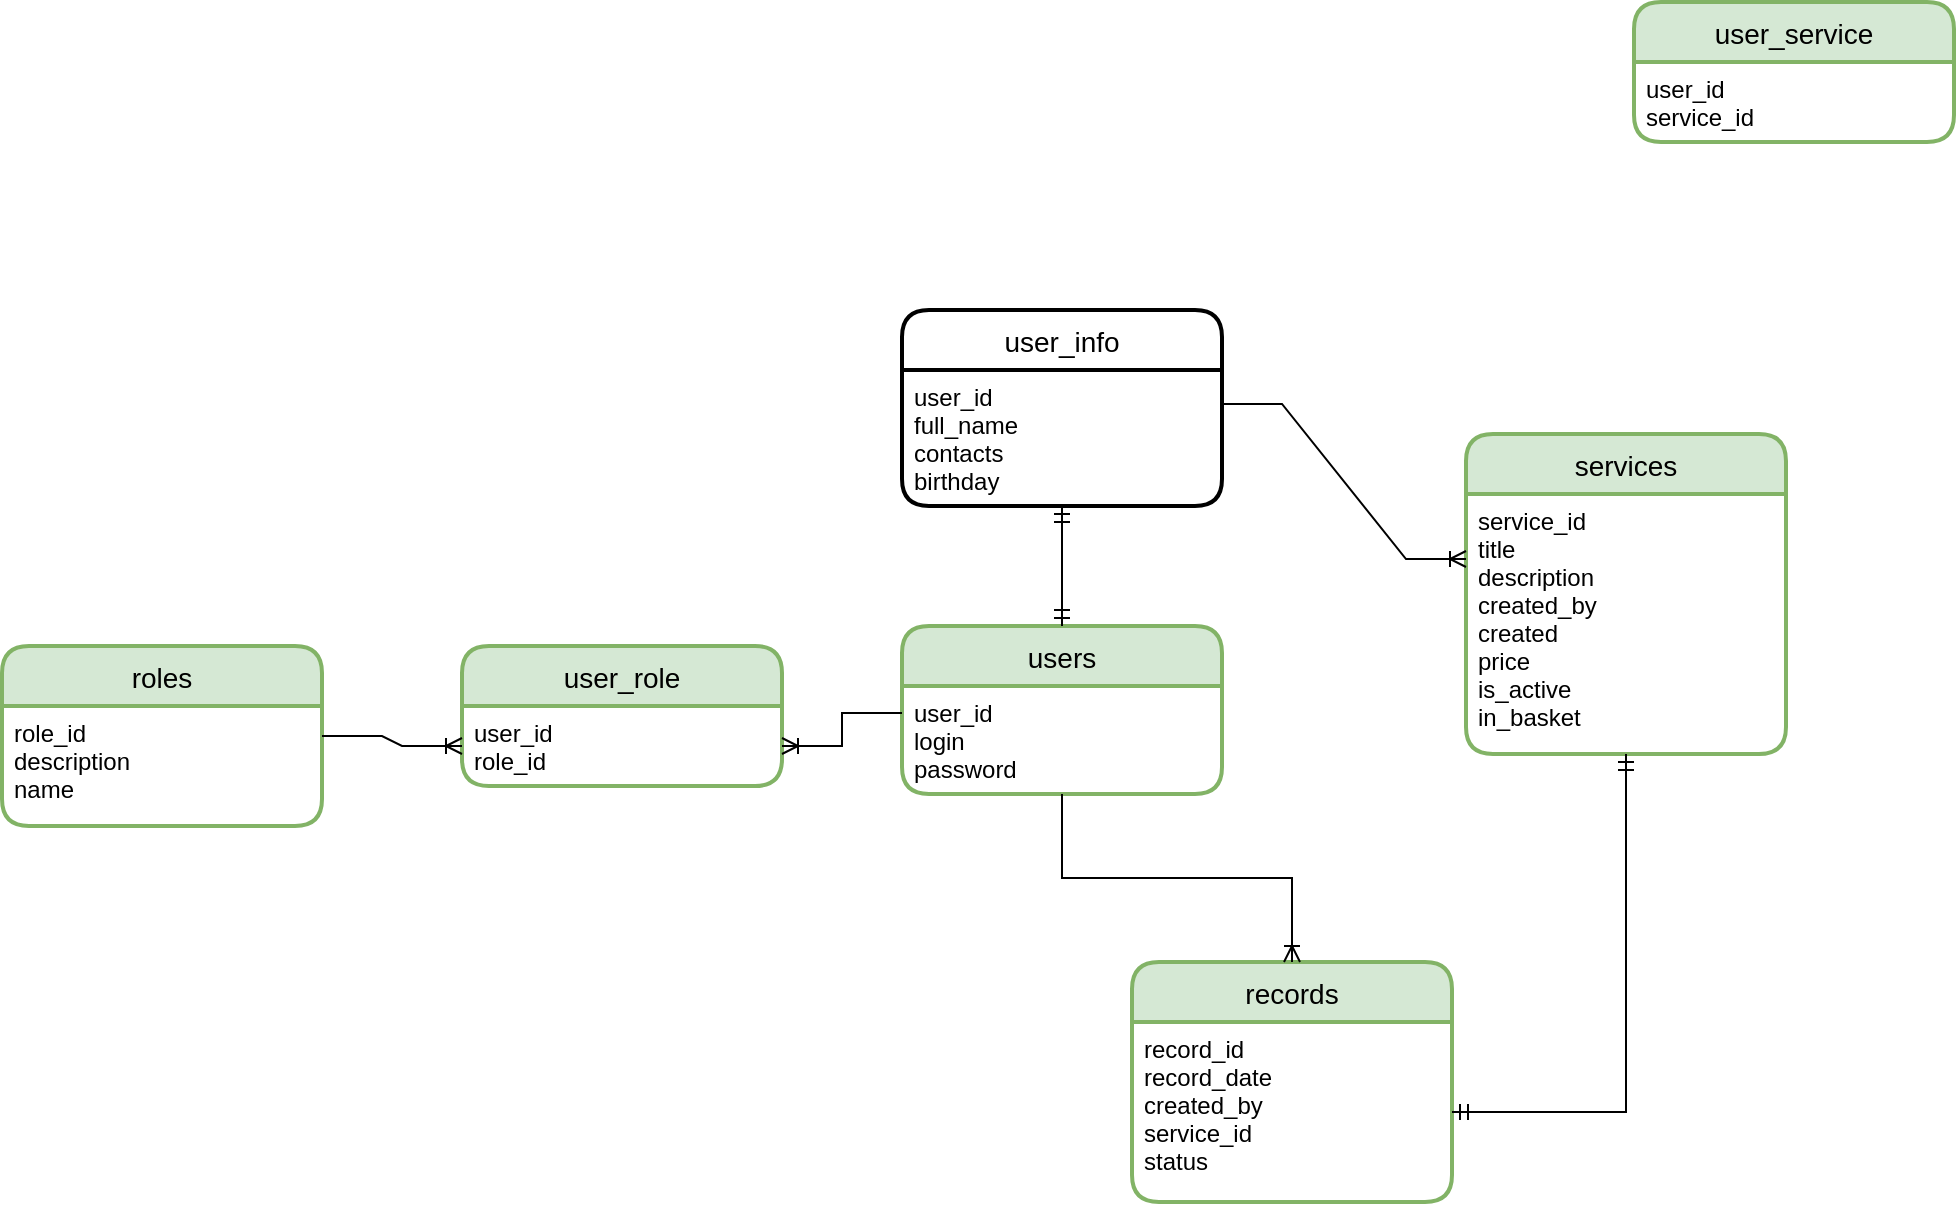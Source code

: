 <mxfile version="16.5.1" type="device"><diagram id="R2lEEEUBdFMjLlhIrx00" name="Page-1"><mxGraphModel dx="1935" dy="1791" grid="1" gridSize="12" guides="1" tooltips="1" connect="1" arrows="1" fold="1" page="1" pageScale="1" pageWidth="850" pageHeight="1100" background="none" math="0" shadow="0" extFonts="Permanent Marker^https://fonts.googleapis.com/css?family=Permanent+Marker"><root><mxCell id="0"/><mxCell id="1" parent="0"/><mxCell id="7LjpE6CggV0WdGoWhm0g-1" value="users" style="swimlane;childLayout=stackLayout;horizontal=1;startSize=30;horizontalStack=0;rounded=1;fontSize=14;fontStyle=0;strokeWidth=2;resizeParent=0;resizeLast=1;shadow=0;dashed=0;align=center;fillColor=#d5e8d4;strokeColor=#82b366;" vertex="1" parent="1"><mxGeometry x="150" y="120" width="160" height="84" as="geometry"/></mxCell><mxCell id="7LjpE6CggV0WdGoWhm0g-2" value="user_id&#10;login&#10;password" style="align=left;strokeColor=none;fillColor=none;spacingLeft=4;fontSize=12;verticalAlign=top;resizable=0;rotatable=0;part=1;" vertex="1" parent="7LjpE6CggV0WdGoWhm0g-1"><mxGeometry y="30" width="160" height="54" as="geometry"/></mxCell><mxCell id="7LjpE6CggV0WdGoWhm0g-12" value="roles" style="swimlane;childLayout=stackLayout;horizontal=1;startSize=30;horizontalStack=0;rounded=1;fontSize=14;fontStyle=0;strokeWidth=2;resizeParent=0;resizeLast=1;shadow=0;dashed=0;align=center;fillColor=#d5e8d4;strokeColor=#82b366;" vertex="1" parent="1"><mxGeometry x="-300" y="130" width="160" height="90" as="geometry"/></mxCell><mxCell id="7LjpE6CggV0WdGoWhm0g-13" value="role_id&#10;description&#10;name" style="align=left;strokeColor=none;fillColor=none;spacingLeft=4;fontSize=12;verticalAlign=top;resizable=0;rotatable=0;part=1;" vertex="1" parent="7LjpE6CggV0WdGoWhm0g-12"><mxGeometry y="30" width="160" height="60" as="geometry"/></mxCell><mxCell id="7LjpE6CggV0WdGoWhm0g-14" value="user_role" style="swimlane;childLayout=stackLayout;horizontal=1;startSize=30;horizontalStack=0;rounded=1;fontSize=14;fontStyle=0;strokeWidth=2;resizeParent=0;resizeLast=1;shadow=0;dashed=0;align=center;fillColor=#d5e8d4;strokeColor=#82b366;" vertex="1" parent="1"><mxGeometry x="-70" y="130" width="160" height="70" as="geometry"/></mxCell><mxCell id="7LjpE6CggV0WdGoWhm0g-15" value="user_id&#10;role_id" style="align=left;strokeColor=none;fillColor=none;spacingLeft=4;fontSize=12;verticalAlign=top;resizable=0;rotatable=0;part=1;" vertex="1" parent="7LjpE6CggV0WdGoWhm0g-14"><mxGeometry y="30" width="160" height="40" as="geometry"/></mxCell><mxCell id="7LjpE6CggV0WdGoWhm0g-29" value="services" style="swimlane;childLayout=stackLayout;horizontal=1;startSize=30;horizontalStack=0;rounded=1;fontSize=14;fontStyle=0;strokeWidth=2;resizeParent=0;resizeLast=1;shadow=0;dashed=0;align=center;fillColor=#d5e8d4;strokeColor=#82b366;" vertex="1" parent="1"><mxGeometry x="432" y="24" width="160" height="160" as="geometry"/></mxCell><mxCell id="7LjpE6CggV0WdGoWhm0g-30" value="service_id&#10;title&#10;description&#10;created_by&#10;created&#10;price&#10;is_active&#10;in_basket" style="align=left;strokeColor=none;fillColor=none;spacingLeft=4;fontSize=12;verticalAlign=top;resizable=0;rotatable=0;part=1;" vertex="1" parent="7LjpE6CggV0WdGoWhm0g-29"><mxGeometry y="30" width="160" height="130" as="geometry"/></mxCell><mxCell id="7LjpE6CggV0WdGoWhm0g-32" value="user_service" style="swimlane;childLayout=stackLayout;horizontal=1;startSize=30;horizontalStack=0;rounded=1;fontSize=14;fontStyle=0;strokeWidth=2;resizeParent=0;resizeLast=1;shadow=0;dashed=0;align=center;fillColor=#d5e8d4;strokeColor=#82b366;" vertex="1" parent="1"><mxGeometry x="516" y="-192" width="160" height="70" as="geometry"/></mxCell><mxCell id="7LjpE6CggV0WdGoWhm0g-33" value="user_id&#10;service_id" style="align=left;strokeColor=none;fillColor=none;spacingLeft=4;fontSize=12;verticalAlign=top;resizable=0;rotatable=0;part=1;" vertex="1" parent="7LjpE6CggV0WdGoWhm0g-32"><mxGeometry y="30" width="160" height="40" as="geometry"/></mxCell><mxCell id="7LjpE6CggV0WdGoWhm0g-36" value="records" style="swimlane;childLayout=stackLayout;horizontal=1;startSize=30;horizontalStack=0;rounded=1;fontSize=14;fontStyle=0;strokeWidth=2;resizeParent=0;resizeLast=1;shadow=0;dashed=0;align=center;fillColor=#d5e8d4;strokeColor=#82b366;" vertex="1" parent="1"><mxGeometry x="265" y="288" width="160" height="120" as="geometry"/></mxCell><mxCell id="7LjpE6CggV0WdGoWhm0g-37" value="record_id&#10;record_date&#10;created_by&#10;service_id&#10;status" style="align=left;strokeColor=none;fillColor=none;spacingLeft=4;fontSize=12;verticalAlign=top;resizable=0;rotatable=0;part=1;" vertex="1" parent="7LjpE6CggV0WdGoWhm0g-36"><mxGeometry y="30" width="160" height="90" as="geometry"/></mxCell><mxCell id="7LjpE6CggV0WdGoWhm0g-38" value="" style="edgeStyle=entityRelationEdgeStyle;fontSize=12;html=1;endArrow=ERoneToMany;rounded=0;exitX=1;exitY=0.25;exitDx=0;exitDy=0;entryX=0;entryY=0.5;entryDx=0;entryDy=0;" edge="1" parent="1" source="7LjpE6CggV0WdGoWhm0g-13" target="7LjpE6CggV0WdGoWhm0g-15"><mxGeometry width="100" height="100" relative="1" as="geometry"><mxPoint x="-30" y="360" as="sourcePoint"/><mxPoint x="70" y="260" as="targetPoint"/></mxGeometry></mxCell><mxCell id="7LjpE6CggV0WdGoWhm0g-39" value="" style="edgeStyle=entityRelationEdgeStyle;fontSize=12;html=1;endArrow=ERoneToMany;rounded=0;entryX=1;entryY=0.5;entryDx=0;entryDy=0;exitX=0;exitY=0.25;exitDx=0;exitDy=0;" edge="1" parent="1" source="7LjpE6CggV0WdGoWhm0g-2" target="7LjpE6CggV0WdGoWhm0g-15"><mxGeometry width="100" height="100" relative="1" as="geometry"><mxPoint x="80" y="270" as="sourcePoint"/><mxPoint x="140" y="190.0" as="targetPoint"/></mxGeometry></mxCell><mxCell id="7LjpE6CggV0WdGoWhm0g-43" value="" style="fontSize=12;html=1;endArrow=ERoneToMany;rounded=0;exitX=0.5;exitY=1;exitDx=0;exitDy=0;entryX=0.5;entryY=0;entryDx=0;entryDy=0;edgeStyle=elbowEdgeStyle;elbow=vertical;" edge="1" parent="1" source="7LjpE6CggV0WdGoWhm0g-2" target="7LjpE6CggV0WdGoWhm0g-36"><mxGeometry width="100" height="100" relative="1" as="geometry"><mxPoint x="80" y="330" as="sourcePoint"/><mxPoint x="180" y="230" as="targetPoint"/></mxGeometry></mxCell><mxCell id="7LjpE6CggV0WdGoWhm0g-45" value="" style="edgeStyle=orthogonalEdgeStyle;fontSize=12;html=1;endArrow=ERmandOne;startArrow=ERmandOne;rounded=0;elbow=vertical;exitX=1;exitY=0.5;exitDx=0;exitDy=0;entryX=0.5;entryY=1;entryDx=0;entryDy=0;" edge="1" parent="1" source="7LjpE6CggV0WdGoWhm0g-37" target="7LjpE6CggV0WdGoWhm0g-30"><mxGeometry width="100" height="100" relative="1" as="geometry"><mxPoint x="360" y="380" as="sourcePoint"/><mxPoint x="460" y="280" as="targetPoint"/></mxGeometry></mxCell><mxCell id="7LjpE6CggV0WdGoWhm0g-47" value="" style="edgeStyle=entityRelationEdgeStyle;fontSize=12;html=1;endArrow=ERoneToMany;rounded=0;elbow=vertical;exitX=1;exitY=0.25;exitDx=0;exitDy=0;entryX=0;entryY=0.25;entryDx=0;entryDy=0;" edge="1" parent="1" source="7LjpE6CggV0WdGoWhm0g-49" target="7LjpE6CggV0WdGoWhm0g-30"><mxGeometry width="100" height="100" relative="1" as="geometry"><mxPoint x="192" y="388" as="sourcePoint"/><mxPoint x="292" y="288" as="targetPoint"/></mxGeometry></mxCell><mxCell id="7LjpE6CggV0WdGoWhm0g-48" value="user_info" style="swimlane;childLayout=stackLayout;horizontal=1;startSize=30;horizontalStack=0;rounded=1;fontSize=14;fontStyle=0;strokeWidth=2;resizeParent=0;resizeLast=1;shadow=0;dashed=0;align=center;gradientColor=none;" vertex="1" parent="1"><mxGeometry x="150" y="-38" width="160" height="98" as="geometry"/></mxCell><mxCell id="7LjpE6CggV0WdGoWhm0g-49" value="user_id&#10;full_name&#10;contacts&#10;birthday" style="align=left;strokeColor=none;fillColor=none;spacingLeft=4;fontSize=12;verticalAlign=top;resizable=0;rotatable=0;part=1;" vertex="1" parent="7LjpE6CggV0WdGoWhm0g-48"><mxGeometry y="30" width="160" height="68" as="geometry"/></mxCell><mxCell id="7LjpE6CggV0WdGoWhm0g-50" value="" style="edgeStyle=orthogonalEdgeStyle;fontSize=12;html=1;endArrow=ERmandOne;startArrow=ERmandOne;rounded=0;elbow=vertical;exitX=0.5;exitY=0;exitDx=0;exitDy=0;entryX=0.5;entryY=1;entryDx=0;entryDy=0;" edge="1" parent="1" source="7LjpE6CggV0WdGoWhm0g-1" target="7LjpE6CggV0WdGoWhm0g-49"><mxGeometry width="100" height="100" relative="1" as="geometry"><mxPoint x="192" y="160" as="sourcePoint"/><mxPoint x="292" y="60" as="targetPoint"/></mxGeometry></mxCell></root></mxGraphModel></diagram></mxfile>